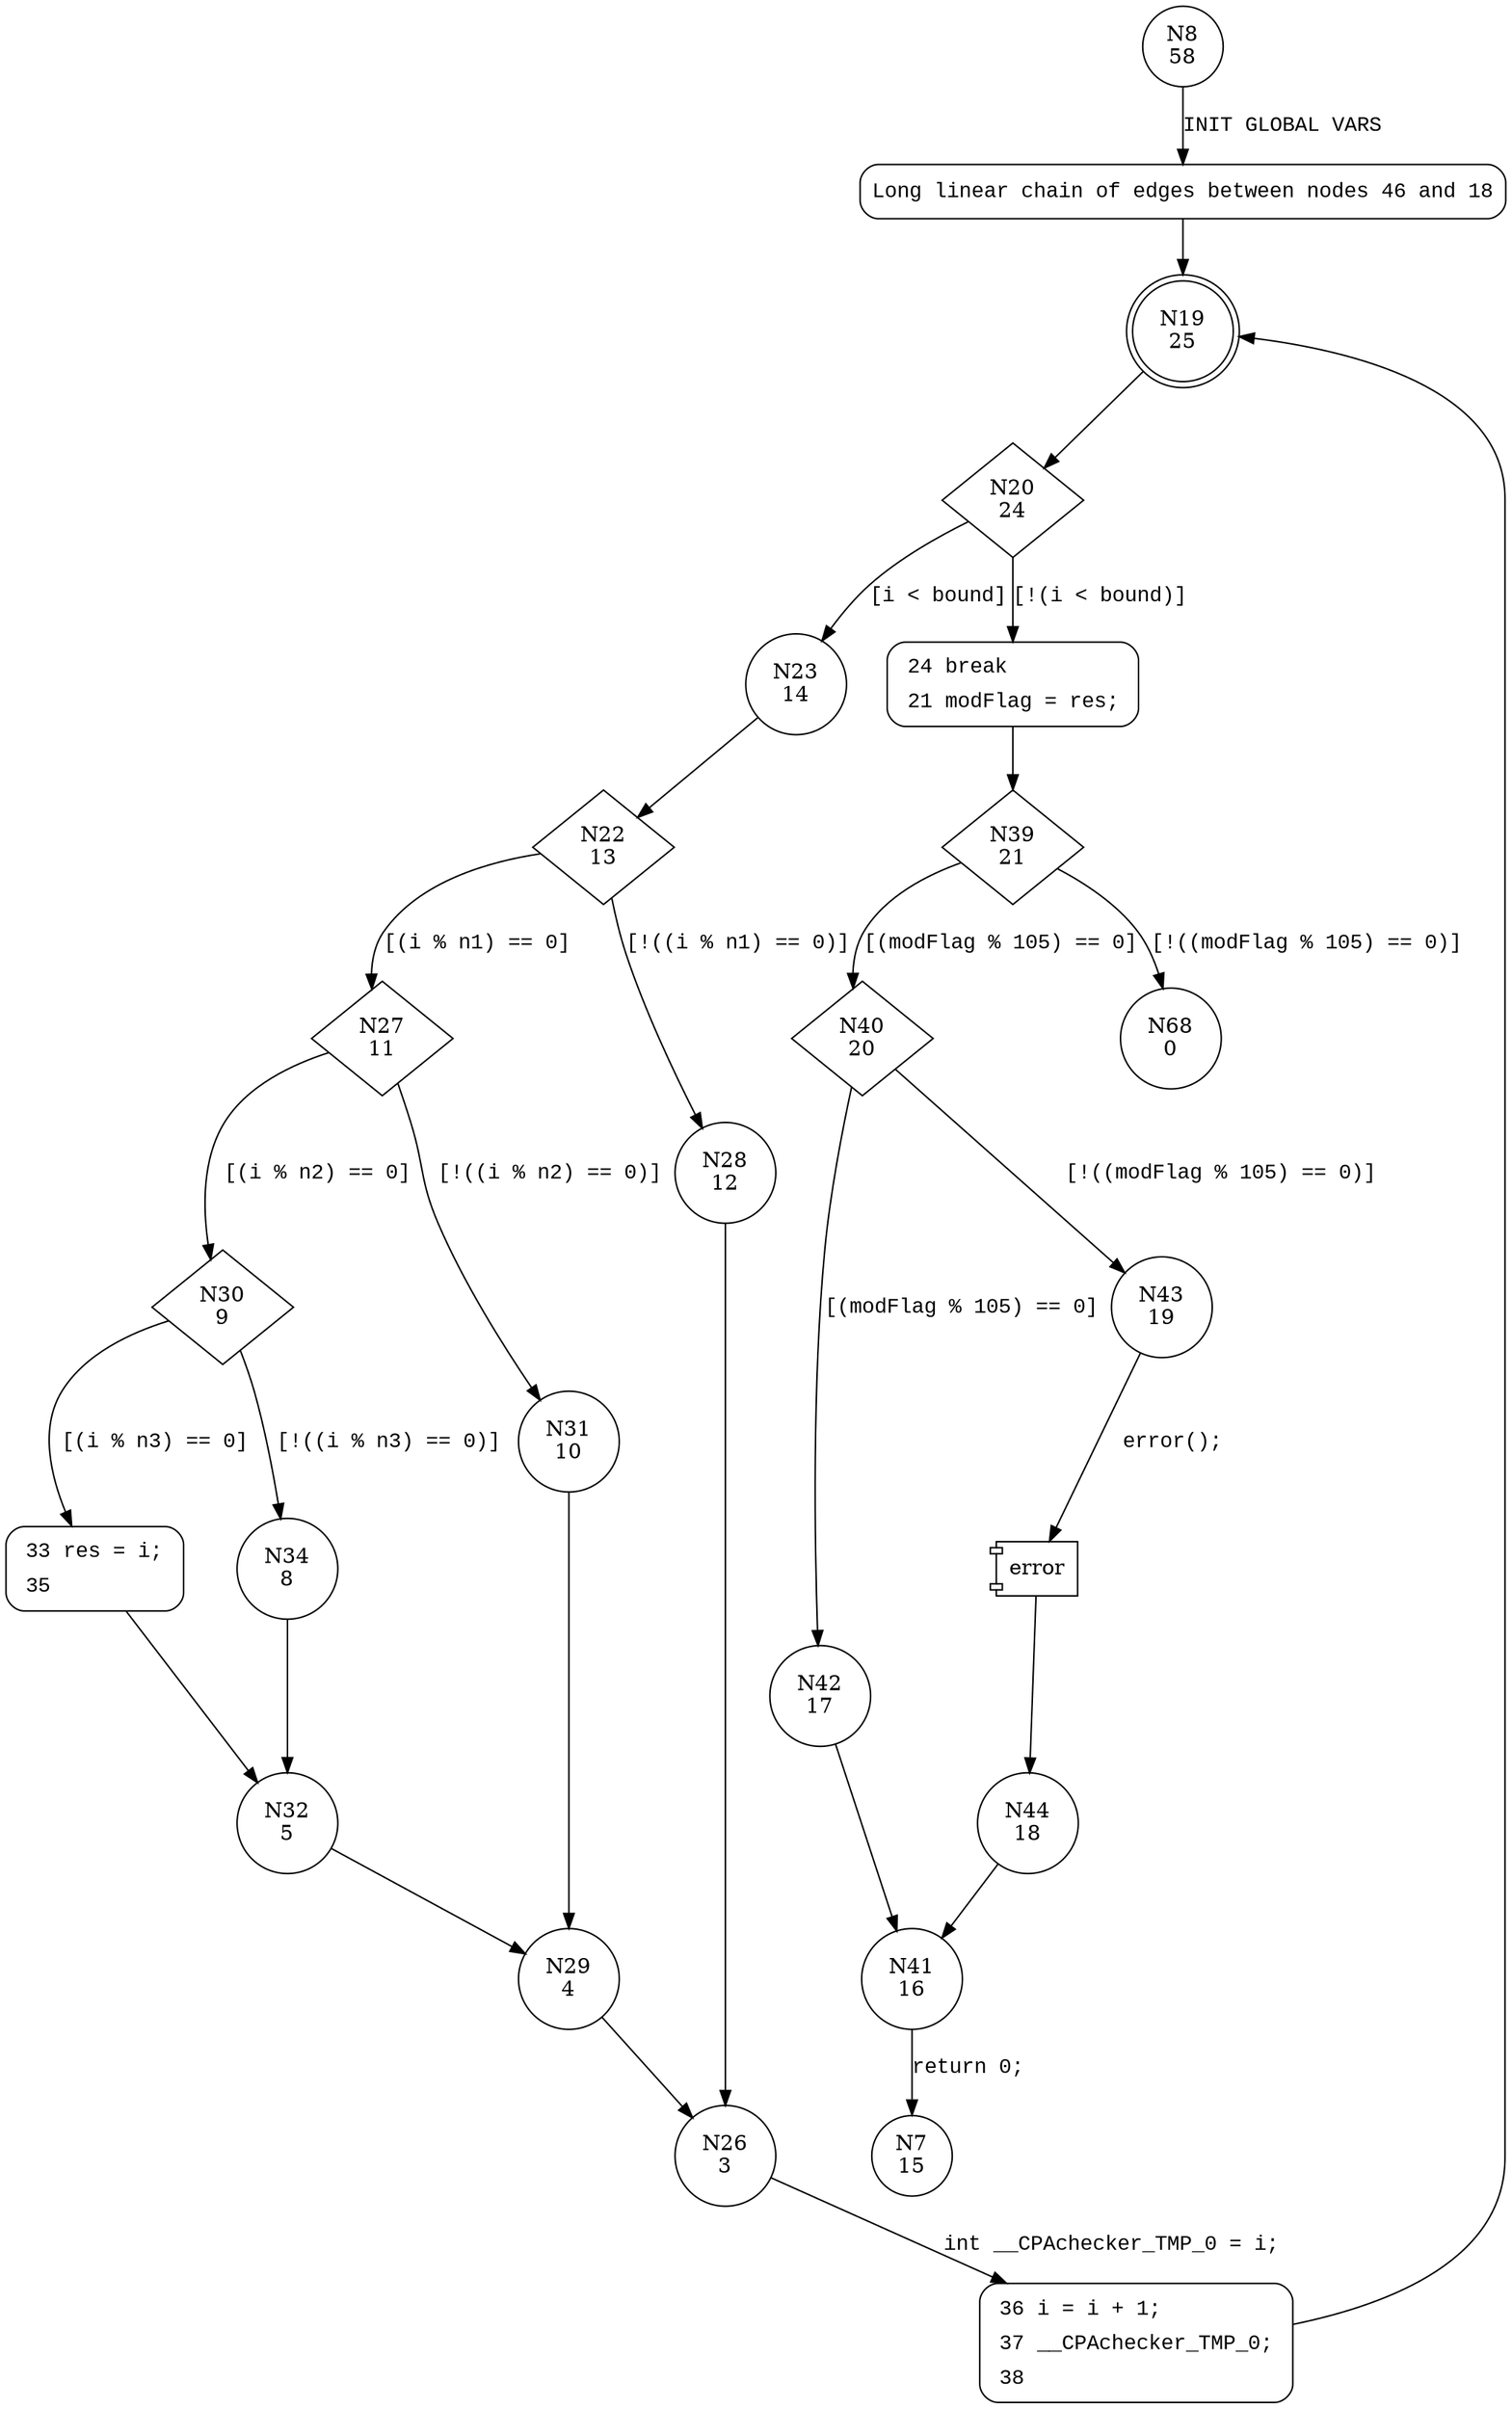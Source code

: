 digraph main {
8 [shape="circle" label="N8\n58"]
46 [shape="circle" label="N46\n57"]
19 [shape="doublecircle" label="N19\n25"]
20 [shape="diamond" label="N20\n24"]
23 [shape="circle" label="N23\n14"]
24 [shape="circle" label="N24\n23"]
39 [shape="diamond" label="N39\n21"]
40 [shape="diamond" label="N40\n20"]
68 [shape="circle" label="N68\n0"]
42 [shape="circle" label="N42\n17"]
43 [shape="circle" label="N43\n19"]
44 [shape="circle" label="N44\n18"]
41 [shape="circle" label="N41\n16"]
7 [shape="circle" label="N7\n15"]
22 [shape="diamond" label="N22\n13"]
27 [shape="diamond" label="N27\n11"]
28 [shape="circle" label="N28\n12"]
26 [shape="circle" label="N26\n3"]
36 [shape="circle" label="N36\n2"]
30 [shape="diamond" label="N30\n9"]
31 [shape="circle" label="N31\n10"]
29 [shape="circle" label="N29\n4"]
33 [shape="circle" label="N33\n7"]
34 [shape="circle" label="N34\n8"]
32 [shape="circle" label="N32\n5"]
46 [style="filled,bold" penwidth="1" fillcolor="white" fontname="Courier New" shape="Mrecord" label="Long linear chain of edges between nodes 46 and 18"]
46 -> 19[label=""]
24 [style="filled,bold" penwidth="1" fillcolor="white" fontname="Courier New" shape="Mrecord" label=<<table border="0" cellborder="0" cellpadding="3" bgcolor="white"><tr><td align="right">24</td><td align="left">break</td></tr><tr><td align="right">21</td><td align="left">modFlag = res;</td></tr></table>>]
24 -> 39[label=""]
36 [style="filled,bold" penwidth="1" fillcolor="white" fontname="Courier New" shape="Mrecord" label=<<table border="0" cellborder="0" cellpadding="3" bgcolor="white"><tr><td align="right">36</td><td align="left">i = i + 1;</td></tr><tr><td align="right">37</td><td align="left">__CPAchecker_TMP_0;</td></tr><tr><td align="right">38</td><td align="left"></td></tr></table>>]
36 -> 19[label=""]
33 [style="filled,bold" penwidth="1" fillcolor="white" fontname="Courier New" shape="Mrecord" label=<<table border="0" cellborder="0" cellpadding="3" bgcolor="white"><tr><td align="right">33</td><td align="left">res = i;</td></tr><tr><td align="right">35</td><td align="left"></td></tr></table>>]
33 -> 32[label=""]
8 -> 46 [label="INIT GLOBAL VARS" fontname="Courier New"]
19 -> 20 [label="" fontname="Courier New"]
20 -> 23 [label="[i < bound]" fontname="Courier New"]
20 -> 24 [label="[!(i < bound)]" fontname="Courier New"]
39 -> 40 [label="[(modFlag % 105) == 0]" fontname="Courier New"]
39 -> 68 [label="[!((modFlag % 105) == 0)]" fontname="Courier New"]
40 -> 42 [label="[(modFlag % 105) == 0]" fontname="Courier New"]
40 -> 43 [label="[!((modFlag % 105) == 0)]" fontname="Courier New"]
100001 [shape="component" label="error"]
43 -> 100001 [label="error();" fontname="Courier New"]
100001 -> 44 [label="" fontname="Courier New"]
41 -> 7 [label="return 0;" fontname="Courier New"]
23 -> 22 [label="" fontname="Courier New"]
22 -> 27 [label="[(i % n1) == 0]" fontname="Courier New"]
22 -> 28 [label="[!((i % n1) == 0)]" fontname="Courier New"]
26 -> 36 [label="int __CPAchecker_TMP_0 = i;" fontname="Courier New"]
27 -> 30 [label="[(i % n2) == 0]" fontname="Courier New"]
27 -> 31 [label="[!((i % n2) == 0)]" fontname="Courier New"]
29 -> 26 [label="" fontname="Courier New"]
30 -> 33 [label="[(i % n3) == 0]" fontname="Courier New"]
30 -> 34 [label="[!((i % n3) == 0)]" fontname="Courier New"]
32 -> 29 [label="" fontname="Courier New"]
44 -> 41 [label="" fontname="Courier New"]
42 -> 41 [label="" fontname="Courier New"]
28 -> 26 [label="" fontname="Courier New"]
31 -> 29 [label="" fontname="Courier New"]
34 -> 32 [label="" fontname="Courier New"]
}